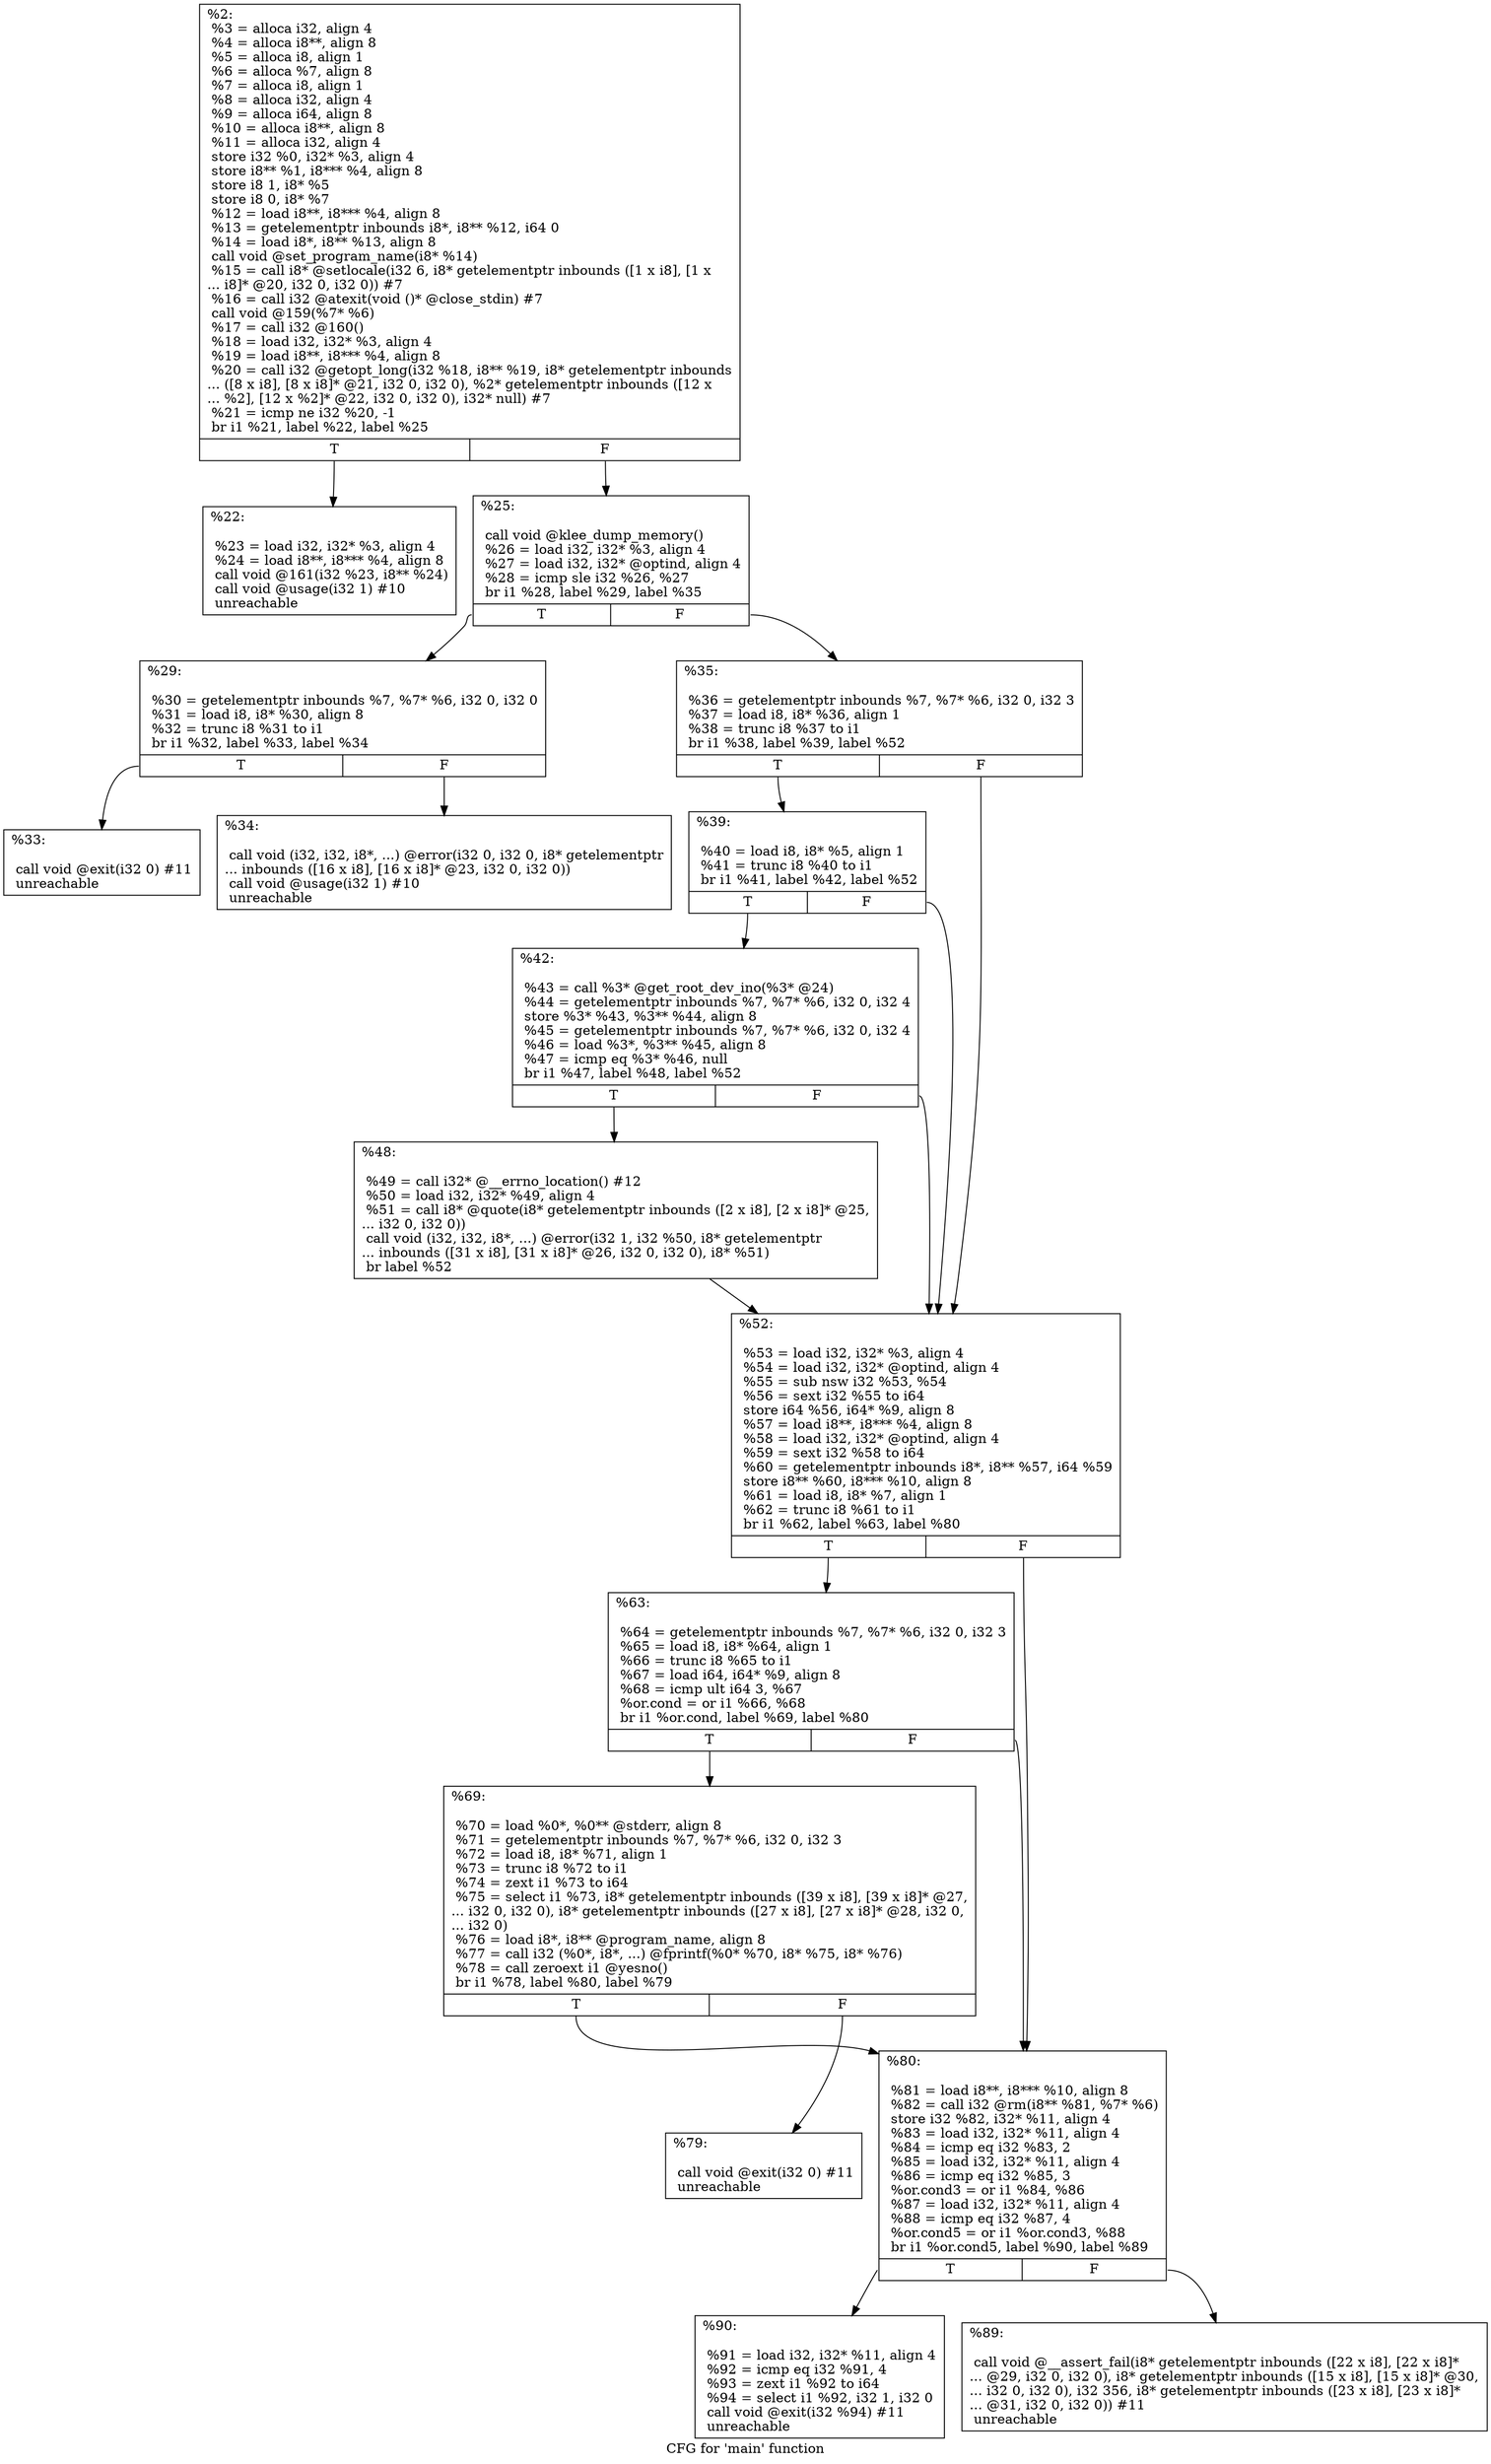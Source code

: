 digraph "CFG for 'main' function" {
	label="CFG for 'main' function";

	Node0x4e95580 [shape=record,label="{%2:\l  %3 = alloca i32, align 4\l  %4 = alloca i8**, align 8\l  %5 = alloca i8, align 1\l  %6 = alloca %7, align 8\l  %7 = alloca i8, align 1\l  %8 = alloca i32, align 4\l  %9 = alloca i64, align 8\l  %10 = alloca i8**, align 8\l  %11 = alloca i32, align 4\l  store i32 %0, i32* %3, align 4\l  store i8** %1, i8*** %4, align 8\l  store i8 1, i8* %5\l  store i8 0, i8* %7\l  %12 = load i8**, i8*** %4, align 8\l  %13 = getelementptr inbounds i8*, i8** %12, i64 0\l  %14 = load i8*, i8** %13, align 8\l  call void @set_program_name(i8* %14)\l  %15 = call i8* @setlocale(i32 6, i8* getelementptr inbounds ([1 x i8], [1 x\l... i8]* @20, i32 0, i32 0)) #7\l  %16 = call i32 @atexit(void ()* @close_stdin) #7\l  call void @159(%7* %6)\l  %17 = call i32 @160()\l  %18 = load i32, i32* %3, align 4\l  %19 = load i8**, i8*** %4, align 8\l  %20 = call i32 @getopt_long(i32 %18, i8** %19, i8* getelementptr inbounds\l... ([8 x i8], [8 x i8]* @21, i32 0, i32 0), %2* getelementptr inbounds ([12 x\l... %2], [12 x %2]* @22, i32 0, i32 0), i32* null) #7\l  %21 = icmp ne i32 %20, -1\l  br i1 %21, label %22, label %25\l|{<s0>T|<s1>F}}"];
	Node0x4e95580:s0 -> Node0x4e955d0;
	Node0x4e95580:s1 -> Node0x4e95620;
	Node0x4e955d0 [shape=record,label="{%22:\l\l  %23 = load i32, i32* %3, align 4\l  %24 = load i8**, i8*** %4, align 8\l  call void @161(i32 %23, i8** %24)\l  call void @usage(i32 1) #10\l  unreachable\l}"];
	Node0x4e95620 [shape=record,label="{%25:\l\l  call void @klee_dump_memory()\l  %26 = load i32, i32* %3, align 4\l  %27 = load i32, i32* @optind, align 4\l  %28 = icmp sle i32 %26, %27\l  br i1 %28, label %29, label %35\l|{<s0>T|<s1>F}}"];
	Node0x4e95620:s0 -> Node0x4e95670;
	Node0x4e95620:s1 -> Node0x4e95760;
	Node0x4e95670 [shape=record,label="{%29:\l\l  %30 = getelementptr inbounds %7, %7* %6, i32 0, i32 0\l  %31 = load i8, i8* %30, align 8\l  %32 = trunc i8 %31 to i1\l  br i1 %32, label %33, label %34\l|{<s0>T|<s1>F}}"];
	Node0x4e95670:s0 -> Node0x4e956c0;
	Node0x4e95670:s1 -> Node0x4e95710;
	Node0x4e956c0 [shape=record,label="{%33:\l\l  call void @exit(i32 0) #11\l  unreachable\l}"];
	Node0x4e95710 [shape=record,label="{%34:\l\l  call void (i32, i32, i8*, ...) @error(i32 0, i32 0, i8* getelementptr\l... inbounds ([16 x i8], [16 x i8]* @23, i32 0, i32 0))\l  call void @usage(i32 1) #10\l  unreachable\l}"];
	Node0x4e95760 [shape=record,label="{%35:\l\l  %36 = getelementptr inbounds %7, %7* %6, i32 0, i32 3\l  %37 = load i8, i8* %36, align 1\l  %38 = trunc i8 %37 to i1\l  br i1 %38, label %39, label %52\l|{<s0>T|<s1>F}}"];
	Node0x4e95760:s0 -> Node0x4e957b0;
	Node0x4e95760:s1 -> Node0x4e958a0;
	Node0x4e957b0 [shape=record,label="{%39:\l\l  %40 = load i8, i8* %5, align 1\l  %41 = trunc i8 %40 to i1\l  br i1 %41, label %42, label %52\l|{<s0>T|<s1>F}}"];
	Node0x4e957b0:s0 -> Node0x4e95800;
	Node0x4e957b0:s1 -> Node0x4e958a0;
	Node0x4e95800 [shape=record,label="{%42:\l\l  %43 = call %3* @get_root_dev_ino(%3* @24)\l  %44 = getelementptr inbounds %7, %7* %6, i32 0, i32 4\l  store %3* %43, %3** %44, align 8\l  %45 = getelementptr inbounds %7, %7* %6, i32 0, i32 4\l  %46 = load %3*, %3** %45, align 8\l  %47 = icmp eq %3* %46, null\l  br i1 %47, label %48, label %52\l|{<s0>T|<s1>F}}"];
	Node0x4e95800:s0 -> Node0x4e95850;
	Node0x4e95800:s1 -> Node0x4e958a0;
	Node0x4e95850 [shape=record,label="{%48:\l\l  %49 = call i32* @__errno_location() #12\l  %50 = load i32, i32* %49, align 4\l  %51 = call i8* @quote(i8* getelementptr inbounds ([2 x i8], [2 x i8]* @25,\l... i32 0, i32 0))\l  call void (i32, i32, i8*, ...) @error(i32 1, i32 %50, i8* getelementptr\l... inbounds ([31 x i8], [31 x i8]* @26, i32 0, i32 0), i8* %51)\l  br label %52\l}"];
	Node0x4e95850 -> Node0x4e958a0;
	Node0x4e958a0 [shape=record,label="{%52:\l\l  %53 = load i32, i32* %3, align 4\l  %54 = load i32, i32* @optind, align 4\l  %55 = sub nsw i32 %53, %54\l  %56 = sext i32 %55 to i64\l  store i64 %56, i64* %9, align 8\l  %57 = load i8**, i8*** %4, align 8\l  %58 = load i32, i32* @optind, align 4\l  %59 = sext i32 %58 to i64\l  %60 = getelementptr inbounds i8*, i8** %57, i64 %59\l  store i8** %60, i8*** %10, align 8\l  %61 = load i8, i8* %7, align 1\l  %62 = trunc i8 %61 to i1\l  br i1 %62, label %63, label %80\l|{<s0>T|<s1>F}}"];
	Node0x4e958a0:s0 -> Node0x4e958f0;
	Node0x4e958a0:s1 -> Node0x4e959e0;
	Node0x4e958f0 [shape=record,label="{%63:\l\l  %64 = getelementptr inbounds %7, %7* %6, i32 0, i32 3\l  %65 = load i8, i8* %64, align 1\l  %66 = trunc i8 %65 to i1\l  %67 = load i64, i64* %9, align 8\l  %68 = icmp ult i64 3, %67\l  %or.cond = or i1 %66, %68\l  br i1 %or.cond, label %69, label %80\l|{<s0>T|<s1>F}}"];
	Node0x4e958f0:s0 -> Node0x4e95940;
	Node0x4e958f0:s1 -> Node0x4e959e0;
	Node0x4e95940 [shape=record,label="{%69:\l\l  %70 = load %0*, %0** @stderr, align 8\l  %71 = getelementptr inbounds %7, %7* %6, i32 0, i32 3\l  %72 = load i8, i8* %71, align 1\l  %73 = trunc i8 %72 to i1\l  %74 = zext i1 %73 to i64\l  %75 = select i1 %73, i8* getelementptr inbounds ([39 x i8], [39 x i8]* @27,\l... i32 0, i32 0), i8* getelementptr inbounds ([27 x i8], [27 x i8]* @28, i32 0,\l... i32 0)\l  %76 = load i8*, i8** @program_name, align 8\l  %77 = call i32 (%0*, i8*, ...) @fprintf(%0* %70, i8* %75, i8* %76)\l  %78 = call zeroext i1 @yesno()\l  br i1 %78, label %80, label %79\l|{<s0>T|<s1>F}}"];
	Node0x4e95940:s0 -> Node0x4e959e0;
	Node0x4e95940:s1 -> Node0x4e95990;
	Node0x4e95990 [shape=record,label="{%79:\l\l  call void @exit(i32 0) #11\l  unreachable\l}"];
	Node0x4e959e0 [shape=record,label="{%80:\l\l  %81 = load i8**, i8*** %10, align 8\l  %82 = call i32 @rm(i8** %81, %7* %6)\l  store i32 %82, i32* %11, align 4\l  %83 = load i32, i32* %11, align 4\l  %84 = icmp eq i32 %83, 2\l  %85 = load i32, i32* %11, align 4\l  %86 = icmp eq i32 %85, 3\l  %or.cond3 = or i1 %84, %86\l  %87 = load i32, i32* %11, align 4\l  %88 = icmp eq i32 %87, 4\l  %or.cond5 = or i1 %or.cond3, %88\l  br i1 %or.cond5, label %90, label %89\l|{<s0>T|<s1>F}}"];
	Node0x4e959e0:s0 -> Node0x4e95a80;
	Node0x4e959e0:s1 -> Node0x4e95a30;
	Node0x4e95a30 [shape=record,label="{%89:\l\l  call void @__assert_fail(i8* getelementptr inbounds ([22 x i8], [22 x i8]*\l... @29, i32 0, i32 0), i8* getelementptr inbounds ([15 x i8], [15 x i8]* @30,\l... i32 0, i32 0), i32 356, i8* getelementptr inbounds ([23 x i8], [23 x i8]*\l... @31, i32 0, i32 0)) #11\l  unreachable\l}"];
	Node0x4e95a80 [shape=record,label="{%90:\l\l  %91 = load i32, i32* %11, align 4\l  %92 = icmp eq i32 %91, 4\l  %93 = zext i1 %92 to i64\l  %94 = select i1 %92, i32 1, i32 0\l  call void @exit(i32 %94) #11\l  unreachable\l}"];
}
